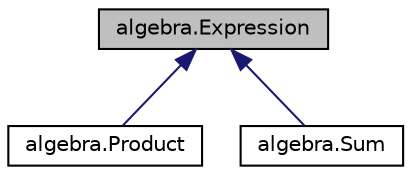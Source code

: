 digraph "algebra.Expression"
{
  edge [fontname="Helvetica",fontsize="10",labelfontname="Helvetica",labelfontsize="10"];
  node [fontname="Helvetica",fontsize="10",shape=record];
  Node1 [label="algebra.Expression",height=0.2,width=0.4,color="black", fillcolor="grey75", style="filled", fontcolor="black"];
  Node1 -> Node2 [dir="back",color="midnightblue",fontsize="10",style="solid",fontname="Helvetica"];
  Node2 [label="algebra.Product",height=0.2,width=0.4,color="black", fillcolor="white", style="filled",URL="$classalgebra_1_1_product.html"];
  Node1 -> Node3 [dir="back",color="midnightblue",fontsize="10",style="solid",fontname="Helvetica"];
  Node3 [label="algebra.Sum",height=0.2,width=0.4,color="black", fillcolor="white", style="filled",URL="$classalgebra_1_1_sum.html"];
}

